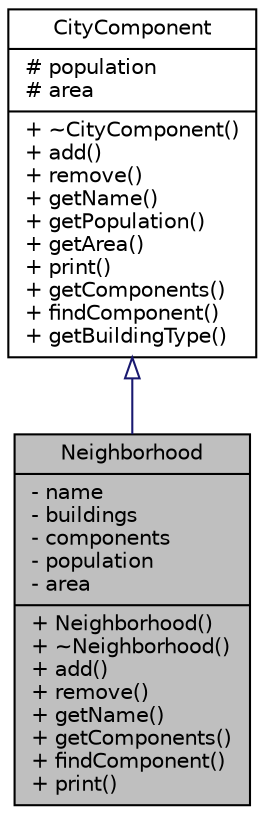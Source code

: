 digraph "Neighborhood"
{
 // LATEX_PDF_SIZE
  edge [fontname="Helvetica",fontsize="10",labelfontname="Helvetica",labelfontsize="10"];
  node [fontname="Helvetica",fontsize="10",shape=record];
  Node1 [label="{Neighborhood\n|- name\l- buildings\l- components\l- population\l- area\l|+ Neighborhood()\l+ ~Neighborhood()\l+ add()\l+ remove()\l+ getName()\l+ getComponents()\l+ findComponent()\l+ print()\l}",height=0.2,width=0.4,color="black", fillcolor="grey75", style="filled", fontcolor="black",tooltip="Represents a neighborhood in the city."];
  Node2 -> Node1 [dir="back",color="midnightblue",fontsize="10",style="solid",arrowtail="onormal",fontname="Helvetica"];
  Node2 [label="{CityComponent\n|# population\l# area\l|+ ~CityComponent()\l+ add()\l+ remove()\l+ getName()\l+ getPopulation()\l+ getArea()\l+ print()\l+ getComponents()\l+ findComponent()\l+ getBuildingType()\l}",height=0.2,width=0.4,color="black", fillcolor="white", style="filled",URL="$classCityComponent.html",tooltip="Abstract base class for city components in a composite pattern."];
}
